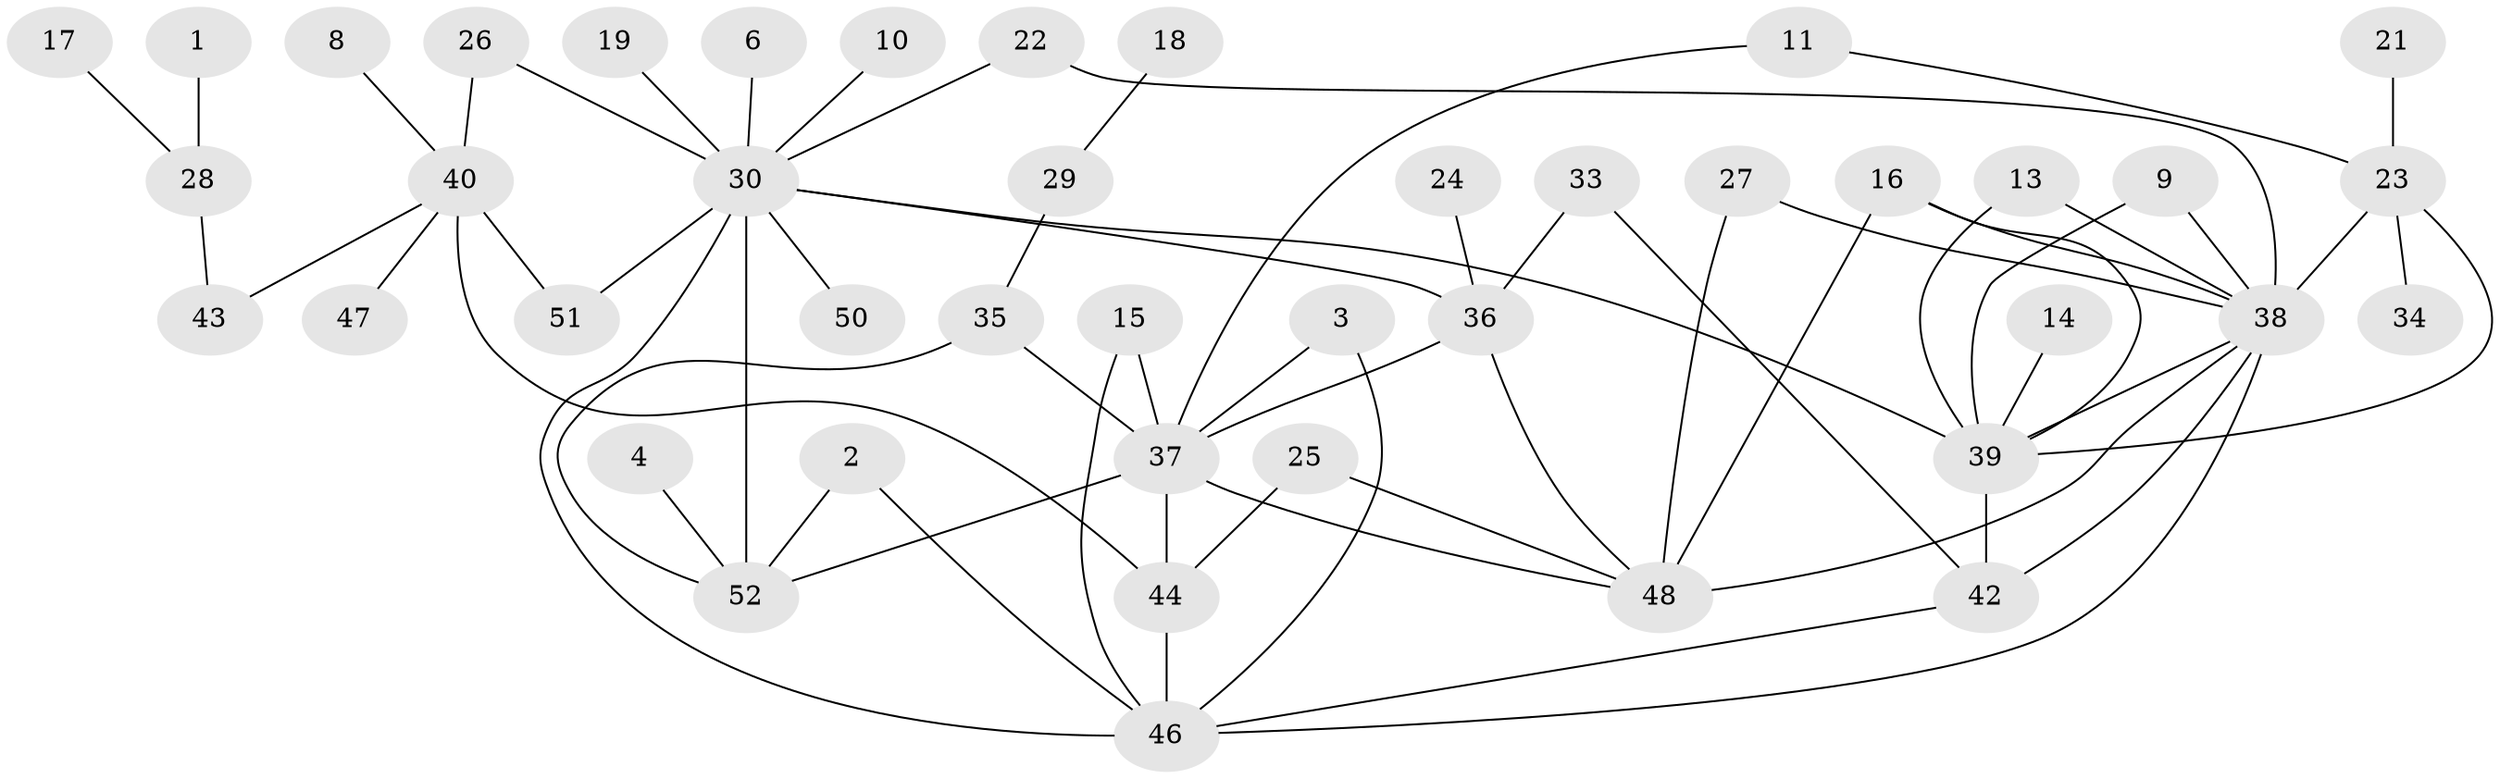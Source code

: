 // original degree distribution, {2: 0.23300970873786409, 1: 0.23300970873786409, 3: 0.2524271844660194, 4: 0.1262135922330097, 0: 0.07766990291262135, 5: 0.038834951456310676, 11: 0.009708737864077669, 7: 0.009708737864077669, 6: 0.019417475728155338}
// Generated by graph-tools (version 1.1) at 2025/49/03/09/25 03:49:05]
// undirected, 43 vertices, 65 edges
graph export_dot {
graph [start="1"]
  node [color=gray90,style=filled];
  1;
  2;
  3;
  4;
  6;
  8;
  9;
  10;
  11;
  13;
  14;
  15;
  16;
  17;
  18;
  19;
  21;
  22;
  23;
  24;
  25;
  26;
  27;
  28;
  29;
  30;
  33;
  34;
  35;
  36;
  37;
  38;
  39;
  40;
  42;
  43;
  44;
  46;
  47;
  48;
  50;
  51;
  52;
  1 -- 28 [weight=1.0];
  2 -- 46 [weight=1.0];
  2 -- 52 [weight=1.0];
  3 -- 37 [weight=1.0];
  3 -- 46 [weight=1.0];
  4 -- 52 [weight=1.0];
  6 -- 30 [weight=1.0];
  8 -- 40 [weight=1.0];
  9 -- 38 [weight=1.0];
  9 -- 39 [weight=1.0];
  10 -- 30 [weight=1.0];
  11 -- 23 [weight=1.0];
  11 -- 37 [weight=1.0];
  13 -- 38 [weight=1.0];
  13 -- 39 [weight=1.0];
  14 -- 39 [weight=1.0];
  15 -- 37 [weight=1.0];
  15 -- 46 [weight=1.0];
  16 -- 38 [weight=1.0];
  16 -- 39 [weight=1.0];
  16 -- 48 [weight=1.0];
  17 -- 28 [weight=1.0];
  18 -- 29 [weight=1.0];
  19 -- 30 [weight=1.0];
  21 -- 23 [weight=1.0];
  22 -- 30 [weight=1.0];
  22 -- 38 [weight=1.0];
  23 -- 34 [weight=1.0];
  23 -- 38 [weight=1.0];
  23 -- 39 [weight=1.0];
  24 -- 36 [weight=1.0];
  25 -- 44 [weight=1.0];
  25 -- 48 [weight=1.0];
  26 -- 30 [weight=1.0];
  26 -- 40 [weight=1.0];
  27 -- 38 [weight=1.0];
  27 -- 48 [weight=1.0];
  28 -- 43 [weight=1.0];
  29 -- 35 [weight=1.0];
  30 -- 36 [weight=1.0];
  30 -- 39 [weight=1.0];
  30 -- 46 [weight=2.0];
  30 -- 50 [weight=1.0];
  30 -- 51 [weight=1.0];
  30 -- 52 [weight=3.0];
  33 -- 36 [weight=1.0];
  33 -- 42 [weight=1.0];
  35 -- 37 [weight=1.0];
  35 -- 52 [weight=1.0];
  36 -- 37 [weight=1.0];
  36 -- 48 [weight=1.0];
  37 -- 44 [weight=1.0];
  37 -- 48 [weight=1.0];
  37 -- 52 [weight=1.0];
  38 -- 39 [weight=1.0];
  38 -- 42 [weight=1.0];
  38 -- 46 [weight=2.0];
  38 -- 48 [weight=2.0];
  39 -- 42 [weight=2.0];
  40 -- 43 [weight=1.0];
  40 -- 44 [weight=2.0];
  40 -- 47 [weight=1.0];
  40 -- 51 [weight=1.0];
  42 -- 46 [weight=1.0];
  44 -- 46 [weight=1.0];
}
